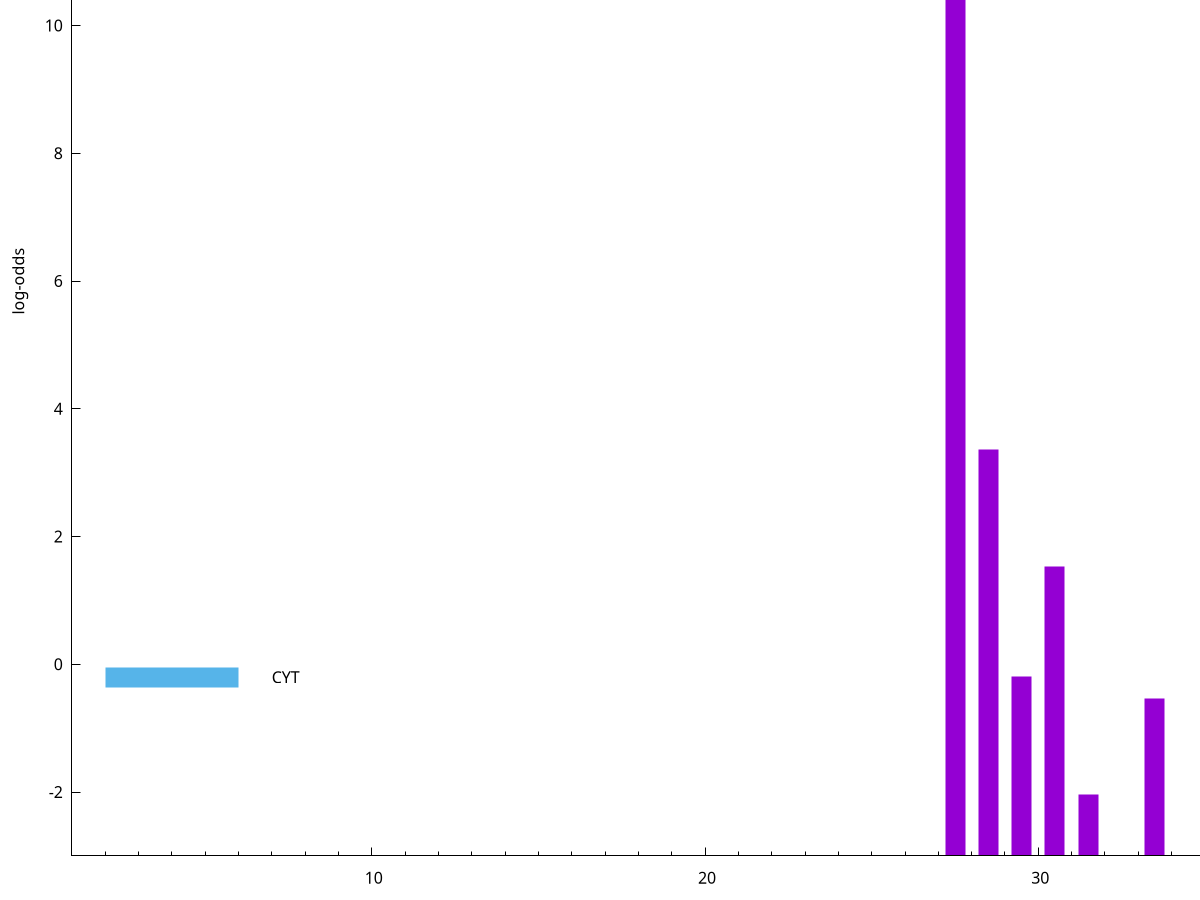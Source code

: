 set title "LipoP predictions for SRR4017925.gff"
set size 2., 1.4
set xrange [1:70] 
set mxtics 10
set yrange [-3:15]
set y2range [0:18]
set ylabel "log-odds"
set term postscript eps color solid "Helvetica" 30
set output "SRR4017925.gff33.eps"
set arrow from 2,12.7894 to 6,12.7894 nohead lt 4 lw 20
set label "TMH" at 7,12.7894
set arrow from 2,12.6421 to 6,12.6421 nohead lt 1 lw 20
set label "SpI" at 7,12.6421
set arrow from 2,-0.200913 to 6,-0.200913 nohead lt 3 lw 20
set label "CYT" at 7,-0.200913
set arrow from 2,12.7894 to 6,12.7894 nohead lt 4 lw 20
set label "TMH" at 7,12.7894
# NOTE: The scores below are the log-odds scores with the threshold
# NOTE: subtracted (a hack to make gnuplot make the histogram all
# NOTE: look nice).
plot "-" axes x1y2 title "" with impulses lt 1 lw 20
27.500000 15.638600
28.500000 6.368920
30.500000 4.528380
29.500000 2.812700
33.500000 2.465255
31.500000 0.967760
e
exit
